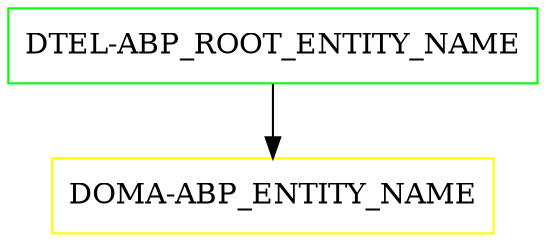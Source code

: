 digraph G {
  "DTEL-ABP_ROOT_ENTITY_NAME" [shape=box,color=green];
  "DOMA-ABP_ENTITY_NAME" [shape=box,color=yellow,URL="./DOMA_ABP_ENTITY_NAME.html"];
  "DTEL-ABP_ROOT_ENTITY_NAME" -> "DOMA-ABP_ENTITY_NAME";
}
